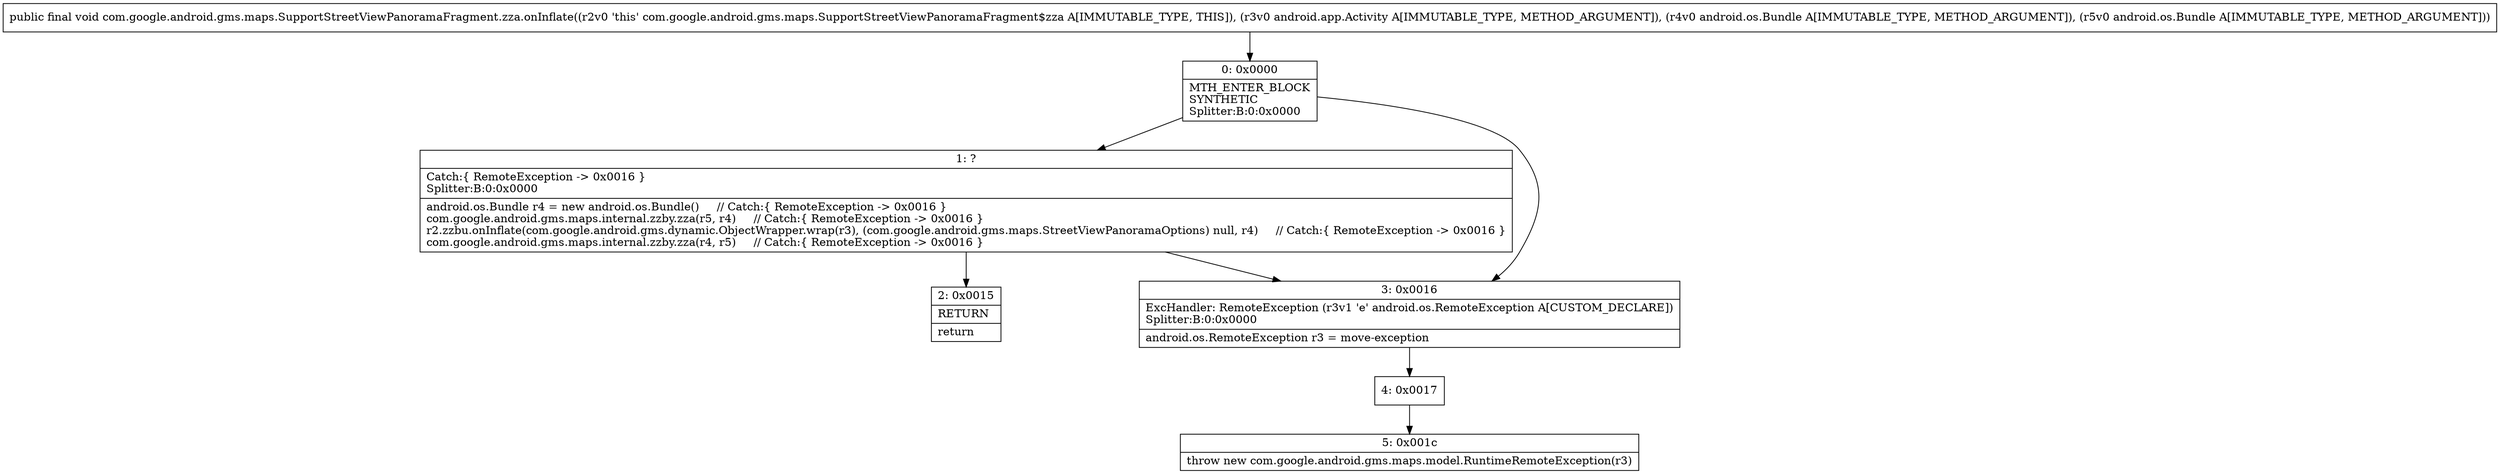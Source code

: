 digraph "CFG forcom.google.android.gms.maps.SupportStreetViewPanoramaFragment.zza.onInflate(Landroid\/app\/Activity;Landroid\/os\/Bundle;Landroid\/os\/Bundle;)V" {
Node_0 [shape=record,label="{0\:\ 0x0000|MTH_ENTER_BLOCK\lSYNTHETIC\lSplitter:B:0:0x0000\l}"];
Node_1 [shape=record,label="{1\:\ ?|Catch:\{ RemoteException \-\> 0x0016 \}\lSplitter:B:0:0x0000\l|android.os.Bundle r4 = new android.os.Bundle()     \/\/ Catch:\{ RemoteException \-\> 0x0016 \}\lcom.google.android.gms.maps.internal.zzby.zza(r5, r4)     \/\/ Catch:\{ RemoteException \-\> 0x0016 \}\lr2.zzbu.onInflate(com.google.android.gms.dynamic.ObjectWrapper.wrap(r3), (com.google.android.gms.maps.StreetViewPanoramaOptions) null, r4)     \/\/ Catch:\{ RemoteException \-\> 0x0016 \}\lcom.google.android.gms.maps.internal.zzby.zza(r4, r5)     \/\/ Catch:\{ RemoteException \-\> 0x0016 \}\l}"];
Node_2 [shape=record,label="{2\:\ 0x0015|RETURN\l|return\l}"];
Node_3 [shape=record,label="{3\:\ 0x0016|ExcHandler: RemoteException (r3v1 'e' android.os.RemoteException A[CUSTOM_DECLARE])\lSplitter:B:0:0x0000\l|android.os.RemoteException r3 = move\-exception\l}"];
Node_4 [shape=record,label="{4\:\ 0x0017}"];
Node_5 [shape=record,label="{5\:\ 0x001c|throw new com.google.android.gms.maps.model.RuntimeRemoteException(r3)\l}"];
MethodNode[shape=record,label="{public final void com.google.android.gms.maps.SupportStreetViewPanoramaFragment.zza.onInflate((r2v0 'this' com.google.android.gms.maps.SupportStreetViewPanoramaFragment$zza A[IMMUTABLE_TYPE, THIS]), (r3v0 android.app.Activity A[IMMUTABLE_TYPE, METHOD_ARGUMENT]), (r4v0 android.os.Bundle A[IMMUTABLE_TYPE, METHOD_ARGUMENT]), (r5v0 android.os.Bundle A[IMMUTABLE_TYPE, METHOD_ARGUMENT])) }"];
MethodNode -> Node_0;
Node_0 -> Node_1;
Node_0 -> Node_3;
Node_1 -> Node_2;
Node_1 -> Node_3;
Node_3 -> Node_4;
Node_4 -> Node_5;
}

